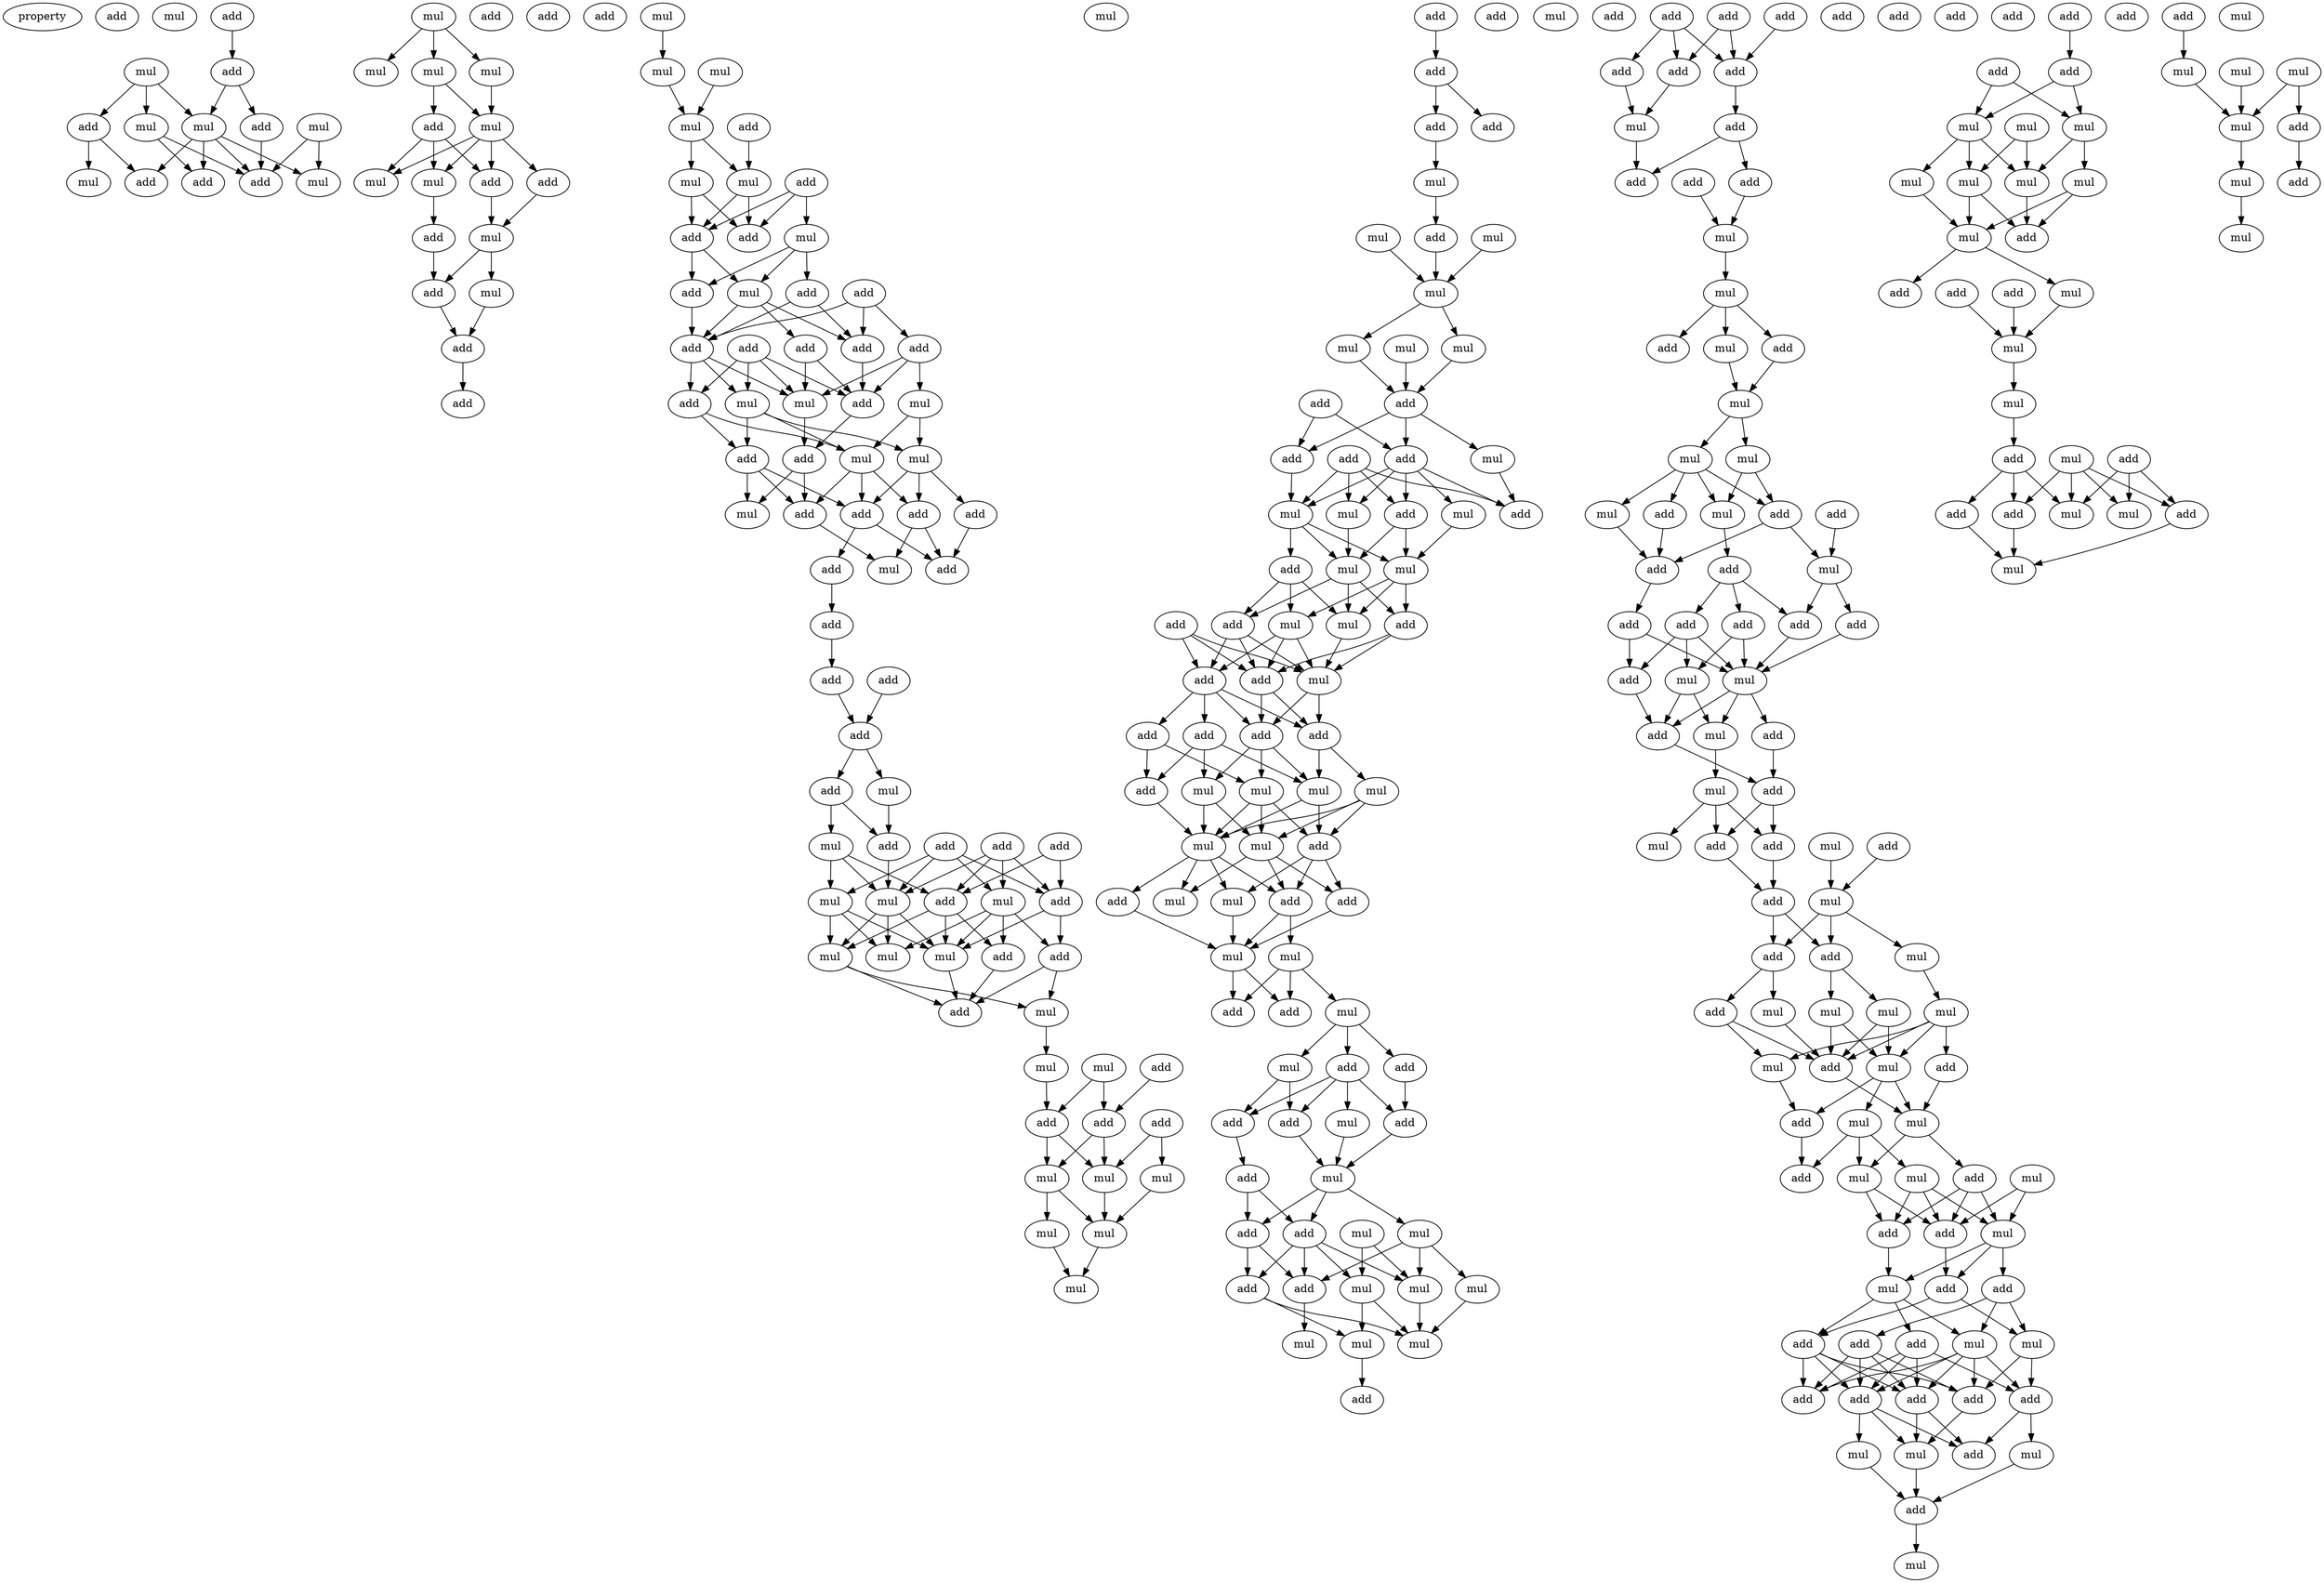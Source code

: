 digraph {
    node [fontcolor=black]
    property [mul=2,lf=1.5]
    0 [ label = add ];
    1 [ label = mul ];
    2 [ label = add ];
    3 [ label = add ];
    4 [ label = mul ];
    5 [ label = mul ];
    6 [ label = mul ];
    7 [ label = mul ];
    8 [ label = add ];
    9 [ label = add ];
    10 [ label = add ];
    11 [ label = add ];
    12 [ label = add ];
    13 [ label = mul ];
    14 [ label = mul ];
    15 [ label = mul ];
    16 [ label = mul ];
    17 [ label = mul ];
    18 [ label = add ];
    19 [ label = mul ];
    20 [ label = add ];
    21 [ label = add ];
    22 [ label = mul ];
    23 [ label = add ];
    24 [ label = mul ];
    25 [ label = mul ];
    26 [ label = add ];
    27 [ label = mul ];
    28 [ label = add ];
    29 [ label = add ];
    30 [ label = mul ];
    31 [ label = add ];
    32 [ label = add ];
    33 [ label = add ];
    34 [ label = mul ];
    35 [ label = mul ];
    36 [ label = mul ];
    37 [ label = mul ];
    38 [ label = add ];
    39 [ label = mul ];
    40 [ label = mul ];
    41 [ label = mul ];
    42 [ label = add ];
    43 [ label = add ];
    44 [ label = add ];
    45 [ label = mul ];
    46 [ label = add ];
    47 [ label = add ];
    48 [ label = add ];
    49 [ label = mul ];
    50 [ label = add ];
    51 [ label = add ];
    52 [ label = add ];
    53 [ label = add ];
    54 [ label = add ];
    55 [ label = add ];
    56 [ label = mul ];
    57 [ label = add ];
    58 [ label = mul ];
    59 [ label = mul ];
    60 [ label = add ];
    61 [ label = add ];
    62 [ label = mul ];
    63 [ label = mul ];
    64 [ label = add ];
    65 [ label = add ];
    66 [ label = mul ];
    67 [ label = add ];
    68 [ label = add ];
    69 [ label = add ];
    70 [ label = add ];
    71 [ label = mul ];
    72 [ label = add ];
    73 [ label = add ];
    74 [ label = add ];
    75 [ label = add ];
    76 [ label = add ];
    77 [ label = mul ];
    78 [ label = add ];
    79 [ label = mul ];
    80 [ label = add ];
    81 [ label = add ];
    82 [ label = add ];
    83 [ label = mul ];
    84 [ label = add ];
    85 [ label = mul ];
    86 [ label = add ];
    87 [ label = mul ];
    88 [ label = mul ];
    89 [ label = add ];
    90 [ label = mul ];
    91 [ label = add ];
    92 [ label = mul ];
    93 [ label = add ];
    94 [ label = mul ];
    95 [ label = add ];
    96 [ label = mul ];
    97 [ label = mul ];
    98 [ label = add ];
    99 [ label = add ];
    100 [ label = add ];
    101 [ label = mul ];
    102 [ label = mul ];
    103 [ label = mul ];
    104 [ label = mul ];
    105 [ label = mul ];
    106 [ label = add ];
    107 [ label = mul ];
    108 [ label = add ];
    109 [ label = add ];
    110 [ label = add ];
    111 [ label = add ];
    112 [ label = mul ];
    113 [ label = mul ];
    114 [ label = add ];
    115 [ label = mul ];
    116 [ label = mul ];
    117 [ label = mul ];
    118 [ label = mul ];
    119 [ label = mul ];
    120 [ label = mul ];
    121 [ label = add ];
    122 [ label = add ];
    123 [ label = add ];
    124 [ label = mul ];
    125 [ label = add ];
    126 [ label = add ];
    127 [ label = add ];
    128 [ label = add ];
    129 [ label = mul ];
    130 [ label = mul ];
    131 [ label = mul ];
    132 [ label = mul ];
    133 [ label = add ];
    134 [ label = mul ];
    135 [ label = add ];
    136 [ label = add ];
    137 [ label = mul ];
    138 [ label = mul ];
    139 [ label = add ];
    140 [ label = add ];
    141 [ label = add ];
    142 [ label = mul ];
    143 [ label = add ];
    144 [ label = add ];
    145 [ label = add ];
    146 [ label = add ];
    147 [ label = mul ];
    148 [ label = mul ];
    149 [ label = add ];
    150 [ label = mul ];
    151 [ label = mul ];
    152 [ label = add ];
    153 [ label = mul ];
    154 [ label = mul ];
    155 [ label = add ];
    156 [ label = mul ];
    157 [ label = mul ];
    158 [ label = add ];
    159 [ label = add ];
    160 [ label = mul ];
    161 [ label = mul ];
    162 [ label = add ];
    163 [ label = mul ];
    164 [ label = add ];
    165 [ label = add ];
    166 [ label = mul ];
    167 [ label = add ];
    168 [ label = add ];
    169 [ label = add ];
    170 [ label = mul ];
    171 [ label = add ];
    172 [ label = add ];
    173 [ label = add ];
    174 [ label = mul ];
    175 [ label = add ];
    176 [ label = mul ];
    177 [ label = add ];
    178 [ label = mul ];
    179 [ label = mul ];
    180 [ label = mul ];
    181 [ label = add ];
    182 [ label = add ];
    183 [ label = mul ];
    184 [ label = mul ];
    185 [ label = mul ];
    186 [ label = mul ];
    187 [ label = add ];
    188 [ label = add ];
    189 [ label = add ];
    190 [ label = add ];
    191 [ label = add ];
    192 [ label = add ];
    193 [ label = add ];
    194 [ label = add ];
    195 [ label = mul ];
    196 [ label = add ];
    197 [ label = add ];
    198 [ label = add ];
    199 [ label = add ];
    200 [ label = mul ];
    201 [ label = add ];
    202 [ label = mul ];
    203 [ label = add ];
    204 [ label = add ];
    205 [ label = add ];
    206 [ label = mul ];
    207 [ label = mul ];
    208 [ label = mul ];
    209 [ label = mul ];
    210 [ label = mul ];
    211 [ label = mul ];
    212 [ label = add ];
    213 [ label = add ];
    214 [ label = add ];
    215 [ label = mul ];
    216 [ label = add ];
    217 [ label = add ];
    218 [ label = add ];
    219 [ label = add ];
    220 [ label = add ];
    221 [ label = add ];
    222 [ label = add ];
    223 [ label = add ];
    224 [ label = mul ];
    225 [ label = mul ];
    226 [ label = add ];
    227 [ label = add ];
    228 [ label = mul ];
    229 [ label = mul ];
    230 [ label = add ];
    231 [ label = mul ];
    232 [ label = add ];
    233 [ label = add ];
    234 [ label = mul ];
    235 [ label = add ];
    236 [ label = add ];
    237 [ label = mul ];
    238 [ label = mul ];
    239 [ label = add ];
    240 [ label = add ];
    241 [ label = mul ];
    242 [ label = mul ];
    243 [ label = mul ];
    244 [ label = add ];
    245 [ label = mul ];
    246 [ label = add ];
    247 [ label = add ];
    248 [ label = mul ];
    249 [ label = mul ];
    250 [ label = mul ];
    251 [ label = mul ];
    252 [ label = add ];
    253 [ label = mul ];
    254 [ label = mul ];
    255 [ label = add ];
    256 [ label = mul ];
    257 [ label = add ];
    258 [ label = add ];
    259 [ label = add ];
    260 [ label = mul ];
    261 [ label = mul ];
    262 [ label = add ];
    263 [ label = add ];
    264 [ label = add ];
    265 [ label = add ];
    266 [ label = mul ];
    267 [ label = add ];
    268 [ label = mul ];
    269 [ label = add ];
    270 [ label = add ];
    271 [ label = add ];
    272 [ label = add ];
    273 [ label = add ];
    274 [ label = add ];
    275 [ label = mul ];
    276 [ label = mul ];
    277 [ label = mul ];
    278 [ label = add ];
    279 [ label = mul ];
    280 [ label = add ];
    281 [ label = add ];
    282 [ label = add ];
    283 [ label = add ];
    284 [ label = mul ];
    285 [ label = mul ];
    286 [ label = mul ];
    287 [ label = mul ];
    288 [ label = mul ];
    289 [ label = mul ];
    290 [ label = mul ];
    291 [ label = add ];
    292 [ label = mul ];
    293 [ label = add ];
    294 [ label = add ];
    295 [ label = add ];
    296 [ label = add ];
    297 [ label = mul ];
    298 [ label = mul ];
    299 [ label = mul ];
    300 [ label = add ];
    301 [ label = mul ];
    302 [ label = add ];
    303 [ label = add ];
    304 [ label = add ];
    305 [ label = mul ];
    306 [ label = mul ];
    307 [ label = add ];
    308 [ label = mul ];
    309 [ label = add ];
    310 [ label = mul ];
    311 [ label = mul ];
    312 [ label = mul ];
    313 [ label = mul ];
    314 [ label = add ];
    315 [ label = mul ];
    316 [ label = add ];
    317 [ label = mul ];
    318 [ label = mul ];
    2 -> 3 [ name = 0 ];
    3 -> 7 [ name = 1 ];
    3 -> 8 [ name = 2 ];
    4 -> 5 [ name = 3 ];
    4 -> 7 [ name = 4 ];
    4 -> 9 [ name = 5 ];
    5 -> 10 [ name = 6 ];
    5 -> 11 [ name = 7 ];
    6 -> 11 [ name = 8 ];
    6 -> 13 [ name = 9 ];
    7 -> 10 [ name = 10 ];
    7 -> 11 [ name = 11 ];
    7 -> 12 [ name = 12 ];
    7 -> 13 [ name = 13 ];
    8 -> 11 [ name = 14 ];
    9 -> 12 [ name = 15 ];
    9 -> 14 [ name = 16 ];
    15 -> 16 [ name = 17 ];
    15 -> 17 [ name = 18 ];
    15 -> 19 [ name = 19 ];
    17 -> 22 [ name = 20 ];
    19 -> 21 [ name = 21 ];
    19 -> 22 [ name = 22 ];
    21 -> 23 [ name = 23 ];
    21 -> 24 [ name = 24 ];
    21 -> 25 [ name = 25 ];
    22 -> 23 [ name = 26 ];
    22 -> 24 [ name = 27 ];
    22 -> 25 [ name = 28 ];
    22 -> 26 [ name = 29 ];
    23 -> 27 [ name = 30 ];
    25 -> 28 [ name = 31 ];
    26 -> 27 [ name = 32 ];
    27 -> 29 [ name = 33 ];
    27 -> 30 [ name = 34 ];
    28 -> 29 [ name = 35 ];
    29 -> 31 [ name = 36 ];
    30 -> 31 [ name = 37 ];
    31 -> 32 [ name = 38 ];
    34 -> 36 [ name = 39 ];
    35 -> 37 [ name = 40 ];
    36 -> 37 [ name = 41 ];
    37 -> 39 [ name = 42 ];
    37 -> 40 [ name = 43 ];
    38 -> 40 [ name = 44 ];
    39 -> 43 [ name = 45 ];
    39 -> 44 [ name = 46 ];
    40 -> 43 [ name = 47 ];
    40 -> 44 [ name = 48 ];
    42 -> 43 [ name = 49 ];
    42 -> 44 [ name = 50 ];
    42 -> 45 [ name = 51 ];
    43 -> 46 [ name = 52 ];
    43 -> 49 [ name = 53 ];
    45 -> 46 [ name = 54 ];
    45 -> 47 [ name = 55 ];
    45 -> 49 [ name = 56 ];
    46 -> 50 [ name = 57 ];
    47 -> 50 [ name = 58 ];
    47 -> 54 [ name = 59 ];
    48 -> 50 [ name = 60 ];
    48 -> 52 [ name = 61 ];
    48 -> 54 [ name = 62 ];
    49 -> 50 [ name = 63 ];
    49 -> 51 [ name = 64 ];
    49 -> 54 [ name = 65 ];
    50 -> 55 [ name = 66 ];
    50 -> 58 [ name = 67 ];
    50 -> 59 [ name = 68 ];
    51 -> 57 [ name = 69 ];
    51 -> 58 [ name = 70 ];
    52 -> 56 [ name = 71 ];
    52 -> 57 [ name = 72 ];
    52 -> 58 [ name = 73 ];
    53 -> 55 [ name = 74 ];
    53 -> 57 [ name = 75 ];
    53 -> 58 [ name = 76 ];
    53 -> 59 [ name = 77 ];
    54 -> 57 [ name = 78 ];
    55 -> 61 [ name = 79 ];
    55 -> 62 [ name = 80 ];
    56 -> 62 [ name = 81 ];
    56 -> 63 [ name = 82 ];
    57 -> 60 [ name = 83 ];
    58 -> 60 [ name = 84 ];
    59 -> 61 [ name = 85 ];
    59 -> 62 [ name = 86 ];
    59 -> 63 [ name = 87 ];
    60 -> 66 [ name = 88 ];
    60 -> 67 [ name = 89 ];
    61 -> 64 [ name = 90 ];
    61 -> 66 [ name = 91 ];
    61 -> 67 [ name = 92 ];
    62 -> 64 [ name = 93 ];
    62 -> 65 [ name = 94 ];
    62 -> 67 [ name = 95 ];
    63 -> 64 [ name = 96 ];
    63 -> 65 [ name = 97 ];
    63 -> 68 [ name = 98 ];
    64 -> 69 [ name = 99 ];
    64 -> 70 [ name = 100 ];
    65 -> 70 [ name = 101 ];
    65 -> 71 [ name = 102 ];
    67 -> 71 [ name = 103 ];
    68 -> 70 [ name = 104 ];
    69 -> 72 [ name = 105 ];
    72 -> 74 [ name = 106 ];
    73 -> 75 [ name = 107 ];
    74 -> 75 [ name = 108 ];
    75 -> 76 [ name = 109 ];
    75 -> 77 [ name = 110 ];
    76 -> 79 [ name = 111 ];
    76 -> 82 [ name = 112 ];
    77 -> 82 [ name = 113 ];
    78 -> 84 [ name = 114 ];
    78 -> 85 [ name = 115 ];
    78 -> 86 [ name = 116 ];
    78 -> 87 [ name = 117 ];
    79 -> 83 [ name = 118 ];
    79 -> 85 [ name = 119 ];
    79 -> 86 [ name = 120 ];
    80 -> 83 [ name = 121 ];
    80 -> 84 [ name = 122 ];
    80 -> 85 [ name = 123 ];
    80 -> 87 [ name = 124 ];
    81 -> 84 [ name = 125 ];
    81 -> 86 [ name = 126 ];
    82 -> 85 [ name = 127 ];
    83 -> 88 [ name = 128 ];
    83 -> 90 [ name = 129 ];
    83 -> 92 [ name = 130 ];
    84 -> 91 [ name = 131 ];
    84 -> 92 [ name = 132 ];
    85 -> 88 [ name = 133 ];
    85 -> 90 [ name = 134 ];
    85 -> 92 [ name = 135 ];
    86 -> 89 [ name = 136 ];
    86 -> 90 [ name = 137 ];
    86 -> 92 [ name = 138 ];
    87 -> 88 [ name = 139 ];
    87 -> 89 [ name = 140 ];
    87 -> 91 [ name = 141 ];
    87 -> 92 [ name = 142 ];
    89 -> 93 [ name = 143 ];
    90 -> 93 [ name = 144 ];
    90 -> 94 [ name = 145 ];
    91 -> 93 [ name = 146 ];
    91 -> 94 [ name = 147 ];
    92 -> 93 [ name = 148 ];
    94 -> 97 [ name = 149 ];
    95 -> 98 [ name = 150 ];
    96 -> 98 [ name = 151 ];
    96 -> 100 [ name = 152 ];
    97 -> 100 [ name = 153 ];
    98 -> 101 [ name = 154 ];
    98 -> 102 [ name = 155 ];
    99 -> 101 [ name = 156 ];
    99 -> 103 [ name = 157 ];
    100 -> 101 [ name = 158 ];
    100 -> 102 [ name = 159 ];
    101 -> 104 [ name = 160 ];
    102 -> 104 [ name = 161 ];
    102 -> 105 [ name = 162 ];
    103 -> 104 [ name = 163 ];
    104 -> 107 [ name = 164 ];
    105 -> 107 [ name = 165 ];
    106 -> 109 [ name = 166 ];
    109 -> 110 [ name = 167 ];
    109 -> 111 [ name = 168 ];
    110 -> 112 [ name = 169 ];
    112 -> 114 [ name = 170 ];
    113 -> 116 [ name = 171 ];
    114 -> 116 [ name = 172 ];
    115 -> 116 [ name = 173 ];
    116 -> 117 [ name = 174 ];
    116 -> 119 [ name = 175 ];
    117 -> 122 [ name = 176 ];
    118 -> 122 [ name = 177 ];
    119 -> 122 [ name = 178 ];
    121 -> 123 [ name = 179 ];
    121 -> 125 [ name = 180 ];
    122 -> 123 [ name = 181 ];
    122 -> 124 [ name = 182 ];
    122 -> 125 [ name = 183 ];
    123 -> 130 [ name = 184 ];
    124 -> 128 [ name = 185 ];
    125 -> 127 [ name = 186 ];
    125 -> 128 [ name = 187 ];
    125 -> 129 [ name = 188 ];
    125 -> 130 [ name = 189 ];
    125 -> 131 [ name = 190 ];
    126 -> 127 [ name = 191 ];
    126 -> 128 [ name = 192 ];
    126 -> 129 [ name = 193 ];
    126 -> 130 [ name = 194 ];
    127 -> 132 [ name = 195 ];
    127 -> 134 [ name = 196 ];
    129 -> 134 [ name = 197 ];
    130 -> 132 [ name = 198 ];
    130 -> 133 [ name = 199 ];
    130 -> 134 [ name = 200 ];
    131 -> 132 [ name = 201 ];
    132 -> 135 [ name = 202 ];
    132 -> 137 [ name = 203 ];
    132 -> 138 [ name = 204 ];
    133 -> 136 [ name = 205 ];
    133 -> 137 [ name = 206 ];
    133 -> 138 [ name = 207 ];
    134 -> 135 [ name = 208 ];
    134 -> 136 [ name = 209 ];
    134 -> 138 [ name = 210 ];
    135 -> 140 [ name = 211 ];
    135 -> 142 [ name = 212 ];
    136 -> 140 [ name = 213 ];
    136 -> 141 [ name = 214 ];
    136 -> 142 [ name = 215 ];
    137 -> 140 [ name = 216 ];
    137 -> 141 [ name = 217 ];
    137 -> 142 [ name = 218 ];
    138 -> 142 [ name = 219 ];
    139 -> 140 [ name = 220 ];
    139 -> 141 [ name = 221 ];
    139 -> 142 [ name = 222 ];
    140 -> 145 [ name = 223 ];
    140 -> 146 [ name = 224 ];
    141 -> 143 [ name = 225 ];
    141 -> 144 [ name = 226 ];
    141 -> 145 [ name = 227 ];
    141 -> 146 [ name = 228 ];
    142 -> 145 [ name = 229 ];
    142 -> 146 [ name = 230 ];
    143 -> 149 [ name = 231 ];
    143 -> 151 [ name = 232 ];
    144 -> 148 [ name = 233 ];
    144 -> 149 [ name = 234 ];
    144 -> 150 [ name = 235 ];
    145 -> 147 [ name = 236 ];
    145 -> 150 [ name = 237 ];
    146 -> 148 [ name = 238 ];
    146 -> 150 [ name = 239 ];
    146 -> 151 [ name = 240 ];
    147 -> 152 [ name = 241 ];
    147 -> 153 [ name = 242 ];
    147 -> 154 [ name = 243 ];
    148 -> 153 [ name = 244 ];
    148 -> 154 [ name = 245 ];
    149 -> 153 [ name = 246 ];
    150 -> 152 [ name = 247 ];
    150 -> 153 [ name = 248 ];
    151 -> 152 [ name = 249 ];
    151 -> 153 [ name = 250 ];
    151 -> 154 [ name = 251 ];
    152 -> 155 [ name = 252 ];
    152 -> 157 [ name = 253 ];
    152 -> 159 [ name = 254 ];
    153 -> 156 [ name = 255 ];
    153 -> 157 [ name = 256 ];
    153 -> 158 [ name = 257 ];
    153 -> 159 [ name = 258 ];
    154 -> 155 [ name = 259 ];
    154 -> 156 [ name = 260 ];
    154 -> 159 [ name = 261 ];
    155 -> 160 [ name = 262 ];
    157 -> 160 [ name = 263 ];
    158 -> 160 [ name = 264 ];
    159 -> 160 [ name = 265 ];
    159 -> 161 [ name = 266 ];
    160 -> 164 [ name = 267 ];
    160 -> 165 [ name = 268 ];
    161 -> 163 [ name = 269 ];
    161 -> 164 [ name = 270 ];
    161 -> 165 [ name = 271 ];
    163 -> 166 [ name = 272 ];
    163 -> 167 [ name = 273 ];
    163 -> 168 [ name = 274 ];
    166 -> 169 [ name = 275 ];
    166 -> 171 [ name = 276 ];
    167 -> 172 [ name = 277 ];
    168 -> 169 [ name = 278 ];
    168 -> 170 [ name = 279 ];
    168 -> 171 [ name = 280 ];
    168 -> 172 [ name = 281 ];
    169 -> 174 [ name = 282 ];
    170 -> 174 [ name = 283 ];
    171 -> 173 [ name = 284 ];
    172 -> 174 [ name = 285 ];
    173 -> 175 [ name = 286 ];
    173 -> 177 [ name = 287 ];
    174 -> 175 [ name = 288 ];
    174 -> 177 [ name = 289 ];
    174 -> 178 [ name = 290 ];
    175 -> 181 [ name = 291 ];
    175 -> 182 [ name = 292 ];
    176 -> 179 [ name = 293 ];
    176 -> 180 [ name = 294 ];
    177 -> 179 [ name = 295 ];
    177 -> 180 [ name = 296 ];
    177 -> 181 [ name = 297 ];
    177 -> 182 [ name = 298 ];
    178 -> 179 [ name = 299 ];
    178 -> 181 [ name = 300 ];
    178 -> 183 [ name = 301 ];
    179 -> 184 [ name = 302 ];
    180 -> 184 [ name = 303 ];
    180 -> 186 [ name = 304 ];
    181 -> 185 [ name = 305 ];
    182 -> 184 [ name = 306 ];
    182 -> 186 [ name = 307 ];
    183 -> 184 [ name = 308 ];
    186 -> 187 [ name = 309 ];
    188 -> 191 [ name = 310 ];
    188 -> 192 [ name = 311 ];
    188 -> 193 [ name = 312 ];
    189 -> 192 [ name = 313 ];
    189 -> 193 [ name = 314 ];
    190 -> 193 [ name = 315 ];
    191 -> 195 [ name = 316 ];
    192 -> 195 [ name = 317 ];
    193 -> 194 [ name = 318 ];
    194 -> 196 [ name = 319 ];
    194 -> 197 [ name = 320 ];
    195 -> 196 [ name = 321 ];
    197 -> 200 [ name = 322 ];
    198 -> 200 [ name = 323 ];
    200 -> 202 [ name = 324 ];
    202 -> 204 [ name = 325 ];
    202 -> 205 [ name = 326 ];
    202 -> 206 [ name = 327 ];
    205 -> 207 [ name = 328 ];
    206 -> 207 [ name = 329 ];
    207 -> 208 [ name = 330 ];
    207 -> 209 [ name = 331 ];
    208 -> 210 [ name = 332 ];
    208 -> 211 [ name = 333 ];
    208 -> 213 [ name = 334 ];
    208 -> 214 [ name = 335 ];
    209 -> 211 [ name = 336 ];
    209 -> 214 [ name = 337 ];
    210 -> 217 [ name = 338 ];
    211 -> 216 [ name = 339 ];
    212 -> 215 [ name = 340 ];
    213 -> 217 [ name = 341 ];
    214 -> 215 [ name = 342 ];
    214 -> 217 [ name = 343 ];
    215 -> 218 [ name = 344 ];
    215 -> 221 [ name = 345 ];
    216 -> 218 [ name = 346 ];
    216 -> 219 [ name = 347 ];
    216 -> 220 [ name = 348 ];
    217 -> 222 [ name = 349 ];
    218 -> 225 [ name = 350 ];
    219 -> 223 [ name = 351 ];
    219 -> 224 [ name = 352 ];
    219 -> 225 [ name = 353 ];
    220 -> 224 [ name = 354 ];
    220 -> 225 [ name = 355 ];
    221 -> 225 [ name = 356 ];
    222 -> 223 [ name = 357 ];
    222 -> 225 [ name = 358 ];
    223 -> 226 [ name = 359 ];
    224 -> 226 [ name = 360 ];
    224 -> 228 [ name = 361 ];
    225 -> 226 [ name = 362 ];
    225 -> 227 [ name = 363 ];
    225 -> 228 [ name = 364 ];
    226 -> 230 [ name = 365 ];
    227 -> 230 [ name = 366 ];
    228 -> 229 [ name = 367 ];
    229 -> 231 [ name = 368 ];
    229 -> 233 [ name = 369 ];
    229 -> 235 [ name = 370 ];
    230 -> 233 [ name = 371 ];
    230 -> 235 [ name = 372 ];
    232 -> 237 [ name = 373 ];
    233 -> 236 [ name = 374 ];
    234 -> 237 [ name = 375 ];
    235 -> 236 [ name = 376 ];
    236 -> 239 [ name = 377 ];
    236 -> 240 [ name = 378 ];
    237 -> 238 [ name = 379 ];
    237 -> 239 [ name = 380 ];
    237 -> 240 [ name = 381 ];
    238 -> 242 [ name = 382 ];
    239 -> 241 [ name = 383 ];
    239 -> 244 [ name = 384 ];
    240 -> 243 [ name = 385 ];
    240 -> 245 [ name = 386 ];
    241 -> 246 [ name = 387 ];
    242 -> 246 [ name = 388 ];
    242 -> 247 [ name = 389 ];
    242 -> 248 [ name = 390 ];
    242 -> 249 [ name = 391 ];
    243 -> 246 [ name = 392 ];
    243 -> 249 [ name = 393 ];
    244 -> 246 [ name = 394 ];
    244 -> 248 [ name = 395 ];
    245 -> 246 [ name = 396 ];
    245 -> 249 [ name = 397 ];
    246 -> 250 [ name = 398 ];
    247 -> 250 [ name = 399 ];
    248 -> 252 [ name = 400 ];
    249 -> 250 [ name = 401 ];
    249 -> 251 [ name = 402 ];
    249 -> 252 [ name = 403 ];
    250 -> 253 [ name = 404 ];
    250 -> 257 [ name = 405 ];
    251 -> 253 [ name = 406 ];
    251 -> 254 [ name = 407 ];
    251 -> 255 [ name = 408 ];
    252 -> 255 [ name = 409 ];
    253 -> 258 [ name = 410 ];
    253 -> 259 [ name = 411 ];
    254 -> 258 [ name = 412 ];
    254 -> 259 [ name = 413 ];
    254 -> 260 [ name = 414 ];
    256 -> 258 [ name = 415 ];
    256 -> 260 [ name = 416 ];
    257 -> 258 [ name = 417 ];
    257 -> 259 [ name = 418 ];
    257 -> 260 [ name = 419 ];
    258 -> 262 [ name = 420 ];
    259 -> 261 [ name = 421 ];
    260 -> 261 [ name = 422 ];
    260 -> 262 [ name = 423 ];
    260 -> 263 [ name = 424 ];
    261 -> 264 [ name = 425 ];
    261 -> 265 [ name = 426 ];
    261 -> 268 [ name = 427 ];
    262 -> 264 [ name = 428 ];
    262 -> 266 [ name = 429 ];
    263 -> 266 [ name = 430 ];
    263 -> 267 [ name = 431 ];
    263 -> 268 [ name = 432 ];
    264 -> 270 [ name = 433 ];
    264 -> 271 [ name = 434 ];
    264 -> 272 [ name = 435 ];
    264 -> 273 [ name = 436 ];
    265 -> 269 [ name = 437 ];
    265 -> 270 [ name = 438 ];
    265 -> 271 [ name = 439 ];
    265 -> 272 [ name = 440 ];
    266 -> 269 [ name = 441 ];
    266 -> 273 [ name = 442 ];
    267 -> 270 [ name = 443 ];
    267 -> 271 [ name = 444 ];
    267 -> 272 [ name = 445 ];
    267 -> 273 [ name = 446 ];
    268 -> 269 [ name = 447 ];
    268 -> 270 [ name = 448 ];
    268 -> 271 [ name = 449 ];
    268 -> 272 [ name = 450 ];
    268 -> 273 [ name = 451 ];
    269 -> 274 [ name = 452 ];
    269 -> 277 [ name = 453 ];
    270 -> 274 [ name = 454 ];
    270 -> 275 [ name = 455 ];
    270 -> 276 [ name = 456 ];
    271 -> 274 [ name = 457 ];
    271 -> 276 [ name = 458 ];
    273 -> 276 [ name = 459 ];
    275 -> 278 [ name = 460 ];
    276 -> 278 [ name = 461 ];
    277 -> 278 [ name = 462 ];
    278 -> 279 [ name = 463 ];
    281 -> 283 [ name = 464 ];
    282 -> 284 [ name = 465 ];
    282 -> 285 [ name = 466 ];
    283 -> 284 [ name = 467 ];
    283 -> 285 [ name = 468 ];
    284 -> 287 [ name = 469 ];
    284 -> 289 [ name = 470 ];
    285 -> 288 [ name = 471 ];
    285 -> 289 [ name = 472 ];
    285 -> 290 [ name = 473 ];
    286 -> 288 [ name = 474 ];
    286 -> 289 [ name = 475 ];
    287 -> 291 [ name = 476 ];
    287 -> 292 [ name = 477 ];
    288 -> 291 [ name = 478 ];
    288 -> 292 [ name = 479 ];
    289 -> 291 [ name = 480 ];
    290 -> 292 [ name = 481 ];
    292 -> 295 [ name = 482 ];
    292 -> 297 [ name = 483 ];
    294 -> 298 [ name = 484 ];
    296 -> 298 [ name = 485 ];
    297 -> 298 [ name = 486 ];
    298 -> 299 [ name = 487 ];
    299 -> 302 [ name = 488 ];
    300 -> 305 [ name = 489 ];
    300 -> 306 [ name = 490 ];
    300 -> 307 [ name = 491 ];
    301 -> 304 [ name = 492 ];
    301 -> 305 [ name = 493 ];
    301 -> 306 [ name = 494 ];
    301 -> 307 [ name = 495 ];
    302 -> 303 [ name = 496 ];
    302 -> 304 [ name = 497 ];
    302 -> 306 [ name = 498 ];
    303 -> 308 [ name = 499 ];
    304 -> 308 [ name = 500 ];
    307 -> 308 [ name = 501 ];
    309 -> 311 [ name = 502 ];
    310 -> 313 [ name = 503 ];
    311 -> 313 [ name = 504 ];
    312 -> 313 [ name = 505 ];
    312 -> 314 [ name = 506 ];
    313 -> 315 [ name = 507 ];
    314 -> 316 [ name = 508 ];
    315 -> 318 [ name = 509 ];
}
